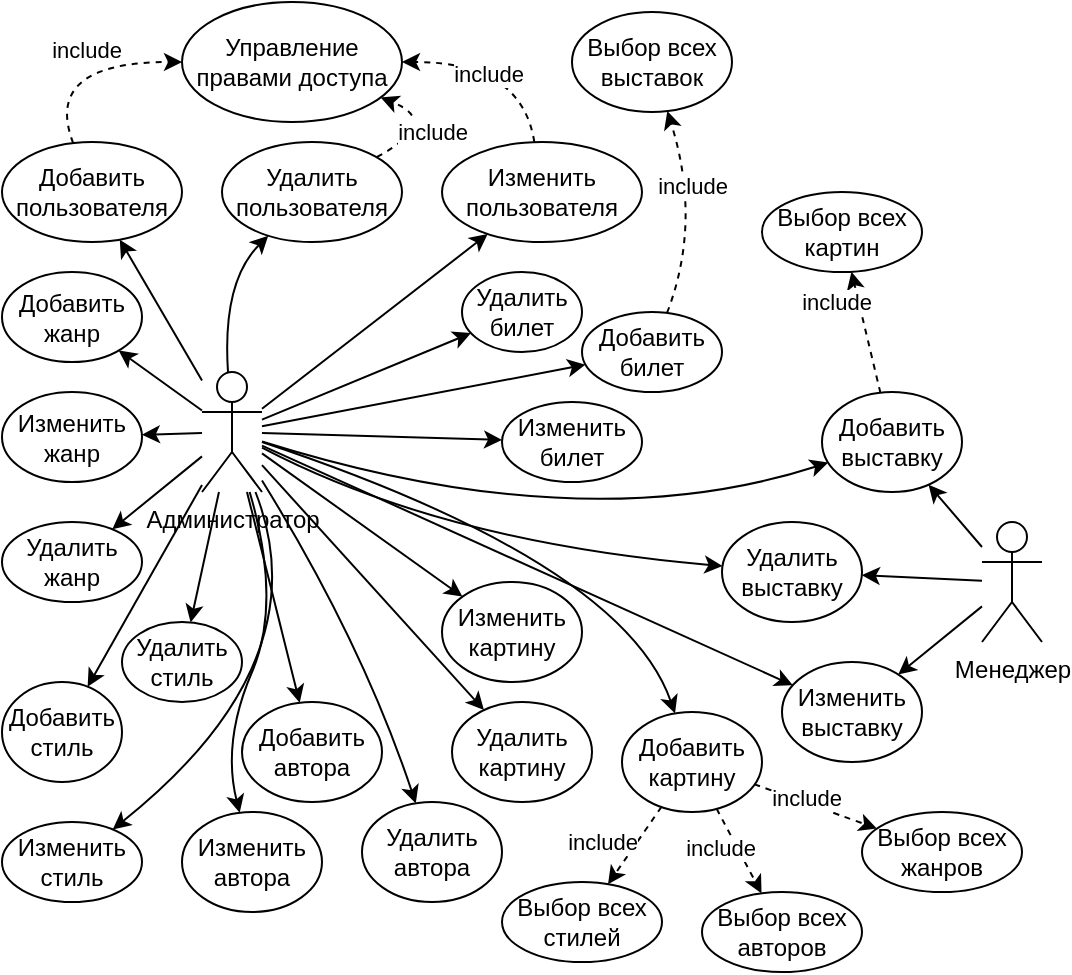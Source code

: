 <mxfile version="27.1.6">
  <diagram name="Page-1" id="jEyUggcAicq-IJzzxVhA">
    <mxGraphModel dx="957" dy="541" grid="1" gridSize="10" guides="1" tooltips="1" connect="1" arrows="1" fold="1" page="1" pageScale="1" pageWidth="827" pageHeight="1169" math="0" shadow="0">
      <root>
        <mxCell id="0" />
        <mxCell id="1" parent="0" />
        <mxCell id="PEg1dWcD_ZEaWfx1gy0j-1" value="Администратор" style="shape=umlActor;verticalLabelPosition=bottom;verticalAlign=top;html=1;outlineConnect=0;" vertex="1" parent="1">
          <mxGeometry x="110" y="185" width="30" height="60" as="geometry" />
        </mxCell>
        <mxCell id="PEg1dWcD_ZEaWfx1gy0j-2" value="Добавить пользователя" style="ellipse;whiteSpace=wrap;html=1;" vertex="1" parent="1">
          <mxGeometry x="10" y="70" width="90" height="50" as="geometry" />
        </mxCell>
        <mxCell id="PEg1dWcD_ZEaWfx1gy0j-3" value="&lt;div&gt;Изменить&lt;br&gt;пользователя&lt;/div&gt;" style="ellipse;whiteSpace=wrap;html=1;" vertex="1" parent="1">
          <mxGeometry x="230" y="70" width="100" height="50" as="geometry" />
        </mxCell>
        <mxCell id="PEg1dWcD_ZEaWfx1gy0j-4" value="Удалить&lt;div&gt;пользователя&lt;/div&gt;" style="ellipse;whiteSpace=wrap;html=1;" vertex="1" parent="1">
          <mxGeometry x="120" y="70" width="90" height="50" as="geometry" />
        </mxCell>
        <mxCell id="PEg1dWcD_ZEaWfx1gy0j-6" value="" style="curved=1;endArrow=classic;html=1;rounded=0;" edge="1" parent="1" source="PEg1dWcD_ZEaWfx1gy0j-1" target="PEg1dWcD_ZEaWfx1gy0j-2">
          <mxGeometry width="50" height="50" relative="1" as="geometry">
            <mxPoint x="150" y="220" as="sourcePoint" />
            <mxPoint x="200" y="170" as="targetPoint" />
            <Array as="points" />
          </mxGeometry>
        </mxCell>
        <mxCell id="PEg1dWcD_ZEaWfx1gy0j-7" value="" style="curved=1;endArrow=classic;html=1;rounded=0;" edge="1" parent="1" source="PEg1dWcD_ZEaWfx1gy0j-1" target="PEg1dWcD_ZEaWfx1gy0j-4">
          <mxGeometry width="50" height="50" relative="1" as="geometry">
            <mxPoint x="130" y="185" as="sourcePoint" />
            <mxPoint x="182" y="150" as="targetPoint" />
            <Array as="points">
              <mxPoint x="120" y="140" />
            </Array>
          </mxGeometry>
        </mxCell>
        <mxCell id="PEg1dWcD_ZEaWfx1gy0j-8" value="" style="curved=1;endArrow=classic;html=1;rounded=0;" edge="1" parent="1" source="PEg1dWcD_ZEaWfx1gy0j-1" target="PEg1dWcD_ZEaWfx1gy0j-3">
          <mxGeometry width="50" height="50" relative="1" as="geometry">
            <mxPoint x="170" y="305" as="sourcePoint" />
            <mxPoint x="222" y="270" as="targetPoint" />
            <Array as="points" />
          </mxGeometry>
        </mxCell>
        <mxCell id="PEg1dWcD_ZEaWfx1gy0j-9" value="Добавить&lt;div&gt;билет&lt;/div&gt;" style="ellipse;whiteSpace=wrap;html=1;" vertex="1" parent="1">
          <mxGeometry x="300" y="155" width="70" height="40" as="geometry" />
        </mxCell>
        <mxCell id="PEg1dWcD_ZEaWfx1gy0j-10" value="Удалить&lt;div&gt;билет&lt;/div&gt;" style="ellipse;whiteSpace=wrap;html=1;" vertex="1" parent="1">
          <mxGeometry x="240" y="135" width="60" height="40" as="geometry" />
        </mxCell>
        <mxCell id="PEg1dWcD_ZEaWfx1gy0j-11" value="Изменить&lt;br&gt;&lt;div&gt;билет&lt;/div&gt;" style="ellipse;whiteSpace=wrap;html=1;" vertex="1" parent="1">
          <mxGeometry x="260" y="200" width="70" height="40" as="geometry" />
        </mxCell>
        <mxCell id="PEg1dWcD_ZEaWfx1gy0j-12" value="" style="curved=1;endArrow=classic;html=1;rounded=0;" edge="1" parent="1" source="PEg1dWcD_ZEaWfx1gy0j-1" target="PEg1dWcD_ZEaWfx1gy0j-10">
          <mxGeometry width="50" height="50" relative="1" as="geometry">
            <mxPoint x="140" y="280" as="sourcePoint" />
            <mxPoint x="190" y="230" as="targetPoint" />
            <Array as="points" />
          </mxGeometry>
        </mxCell>
        <mxCell id="PEg1dWcD_ZEaWfx1gy0j-13" value="" style="curved=1;endArrow=classic;html=1;rounded=0;" edge="1" parent="1" source="PEg1dWcD_ZEaWfx1gy0j-1" target="PEg1dWcD_ZEaWfx1gy0j-9">
          <mxGeometry width="50" height="50" relative="1" as="geometry">
            <mxPoint x="130" y="200" as="sourcePoint" />
            <mxPoint x="180" y="150" as="targetPoint" />
            <Array as="points" />
          </mxGeometry>
        </mxCell>
        <mxCell id="PEg1dWcD_ZEaWfx1gy0j-15" value="" style="curved=1;endArrow=classic;html=1;rounded=0;" edge="1" parent="1" source="PEg1dWcD_ZEaWfx1gy0j-1" target="PEg1dWcD_ZEaWfx1gy0j-11">
          <mxGeometry width="50" height="50" relative="1" as="geometry">
            <mxPoint x="210" y="249" as="sourcePoint" />
            <mxPoint x="331" y="240" as="targetPoint" />
            <Array as="points" />
          </mxGeometry>
        </mxCell>
        <mxCell id="PEg1dWcD_ZEaWfx1gy0j-16" value="Добавить&lt;div&gt;жанр&lt;/div&gt;" style="ellipse;whiteSpace=wrap;html=1;" vertex="1" parent="1">
          <mxGeometry x="10" y="135" width="70" height="45" as="geometry" />
        </mxCell>
        <mxCell id="PEg1dWcD_ZEaWfx1gy0j-17" value="Удалить&lt;div&gt;жанр&lt;/div&gt;" style="ellipse;whiteSpace=wrap;html=1;" vertex="1" parent="1">
          <mxGeometry x="10" y="260" width="70" height="40" as="geometry" />
        </mxCell>
        <mxCell id="PEg1dWcD_ZEaWfx1gy0j-18" value="Изменить&lt;br&gt;&lt;div&gt;жанр&lt;/div&gt;" style="ellipse;whiteSpace=wrap;html=1;" vertex="1" parent="1">
          <mxGeometry x="10" y="195" width="70" height="45" as="geometry" />
        </mxCell>
        <mxCell id="PEg1dWcD_ZEaWfx1gy0j-19" value="" style="curved=1;endArrow=classic;html=1;rounded=0;" edge="1" parent="1" source="PEg1dWcD_ZEaWfx1gy0j-1" target="PEg1dWcD_ZEaWfx1gy0j-16">
          <mxGeometry width="50" height="50" relative="1" as="geometry">
            <mxPoint x="80" y="290" as="sourcePoint" />
            <mxPoint x="130" y="240" as="targetPoint" />
            <Array as="points" />
          </mxGeometry>
        </mxCell>
        <mxCell id="PEg1dWcD_ZEaWfx1gy0j-20" value="" style="curved=1;endArrow=classic;html=1;rounded=0;" edge="1" parent="1" source="PEg1dWcD_ZEaWfx1gy0j-1" target="PEg1dWcD_ZEaWfx1gy0j-18">
          <mxGeometry width="50" height="50" relative="1" as="geometry">
            <mxPoint x="90" y="240" as="sourcePoint" />
            <mxPoint x="121" y="360" as="targetPoint" />
            <Array as="points" />
          </mxGeometry>
        </mxCell>
        <mxCell id="PEg1dWcD_ZEaWfx1gy0j-21" value="" style="curved=1;endArrow=classic;html=1;rounded=0;" edge="1" parent="1" source="PEg1dWcD_ZEaWfx1gy0j-1" target="PEg1dWcD_ZEaWfx1gy0j-17">
          <mxGeometry width="50" height="50" relative="1" as="geometry">
            <mxPoint x="250" y="250" as="sourcePoint" />
            <mxPoint x="231" y="360" as="targetPoint" />
            <Array as="points" />
          </mxGeometry>
        </mxCell>
        <mxCell id="PEg1dWcD_ZEaWfx1gy0j-22" value="Добавить&lt;div&gt;стиль&lt;/div&gt;" style="ellipse;whiteSpace=wrap;html=1;" vertex="1" parent="1">
          <mxGeometry x="10" y="340" width="60" height="50" as="geometry" />
        </mxCell>
        <mxCell id="PEg1dWcD_ZEaWfx1gy0j-24" value="Изменить&lt;br&gt;&lt;div&gt;стиль&lt;/div&gt;" style="ellipse;whiteSpace=wrap;html=1;" vertex="1" parent="1">
          <mxGeometry x="10" y="410" width="70" height="40" as="geometry" />
        </mxCell>
        <mxCell id="PEg1dWcD_ZEaWfx1gy0j-25" value="" style="curved=1;endArrow=classic;html=1;rounded=0;" edge="1" parent="1" source="PEg1dWcD_ZEaWfx1gy0j-1" target="PEg1dWcD_ZEaWfx1gy0j-22">
          <mxGeometry width="50" height="50" relative="1" as="geometry">
            <mxPoint x="190" y="270" as="sourcePoint" />
            <mxPoint x="235" y="371" as="targetPoint" />
            <Array as="points" />
          </mxGeometry>
        </mxCell>
        <mxCell id="PEg1dWcD_ZEaWfx1gy0j-27" value="" style="curved=1;endArrow=classic;html=1;rounded=0;" edge="1" parent="1" source="PEg1dWcD_ZEaWfx1gy0j-1" target="PEg1dWcD_ZEaWfx1gy0j-24">
          <mxGeometry width="50" height="50" relative="1" as="geometry">
            <mxPoint x="160" y="330" as="sourcePoint" />
            <mxPoint x="333" y="507" as="targetPoint" />
            <Array as="points">
              <mxPoint x="170" y="330" />
            </Array>
          </mxGeometry>
        </mxCell>
        <mxCell id="PEg1dWcD_ZEaWfx1gy0j-30" value="Добавить&lt;div&gt;автора&lt;/div&gt;" style="ellipse;whiteSpace=wrap;html=1;" vertex="1" parent="1">
          <mxGeometry x="130" y="350" width="70" height="50" as="geometry" />
        </mxCell>
        <mxCell id="PEg1dWcD_ZEaWfx1gy0j-31" value="Удалить&lt;div&gt;автора&lt;/div&gt;" style="ellipse;whiteSpace=wrap;html=1;" vertex="1" parent="1">
          <mxGeometry x="190" y="400" width="70" height="50" as="geometry" />
        </mxCell>
        <mxCell id="PEg1dWcD_ZEaWfx1gy0j-32" value="Изменить&lt;br&gt;&lt;div&gt;автора&lt;/div&gt;" style="ellipse;whiteSpace=wrap;html=1;" vertex="1" parent="1">
          <mxGeometry x="100" y="405" width="70" height="50" as="geometry" />
        </mxCell>
        <mxCell id="PEg1dWcD_ZEaWfx1gy0j-33" value="" style="curved=1;endArrow=classic;html=1;rounded=0;" edge="1" parent="1" source="PEg1dWcD_ZEaWfx1gy0j-1" target="PEg1dWcD_ZEaWfx1gy0j-23">
          <mxGeometry width="50" height="50" relative="1" as="geometry">
            <mxPoint x="124" y="245" as="sourcePoint" />
            <mxPoint x="59" y="412" as="targetPoint" />
            <Array as="points" />
          </mxGeometry>
        </mxCell>
        <mxCell id="PEg1dWcD_ZEaWfx1gy0j-23" value="Удалить&lt;div&gt;стиль&lt;/div&gt;" style="ellipse;whiteSpace=wrap;html=1;" vertex="1" parent="1">
          <mxGeometry x="70" y="310" width="60" height="40" as="geometry" />
        </mxCell>
        <mxCell id="PEg1dWcD_ZEaWfx1gy0j-34" value="" style="curved=1;endArrow=classic;html=1;rounded=0;" edge="1" parent="1" source="PEg1dWcD_ZEaWfx1gy0j-1" target="PEg1dWcD_ZEaWfx1gy0j-32">
          <mxGeometry width="50" height="50" relative="1" as="geometry">
            <mxPoint x="214" y="300" as="sourcePoint" />
            <mxPoint x="200" y="365" as="targetPoint" />
            <Array as="points">
              <mxPoint x="150" y="300" />
              <mxPoint x="120" y="370" />
            </Array>
          </mxGeometry>
        </mxCell>
        <mxCell id="PEg1dWcD_ZEaWfx1gy0j-35" value="" style="curved=1;endArrow=classic;html=1;rounded=0;" edge="1" parent="1" source="PEg1dWcD_ZEaWfx1gy0j-1" target="PEg1dWcD_ZEaWfx1gy0j-30">
          <mxGeometry width="50" height="50" relative="1" as="geometry">
            <mxPoint x="174" y="280" as="sourcePoint" />
            <mxPoint x="160" y="345" as="targetPoint" />
            <Array as="points" />
          </mxGeometry>
        </mxCell>
        <mxCell id="PEg1dWcD_ZEaWfx1gy0j-36" value="" style="curved=1;endArrow=classic;html=1;rounded=0;" edge="1" parent="1" source="PEg1dWcD_ZEaWfx1gy0j-1" target="PEg1dWcD_ZEaWfx1gy0j-31">
          <mxGeometry width="50" height="50" relative="1" as="geometry">
            <mxPoint x="220" y="310" as="sourcePoint" />
            <mxPoint x="246" y="415" as="targetPoint" />
            <Array as="points">
              <mxPoint x="190" y="320" />
            </Array>
          </mxGeometry>
        </mxCell>
        <mxCell id="PEg1dWcD_ZEaWfx1gy0j-37" value="Добавить&lt;div&gt;выставку&lt;/div&gt;" style="ellipse;whiteSpace=wrap;html=1;" vertex="1" parent="1">
          <mxGeometry x="420" y="195" width="70" height="50" as="geometry" />
        </mxCell>
        <mxCell id="PEg1dWcD_ZEaWfx1gy0j-38" value="Удалить&lt;div&gt;выставку&lt;/div&gt;" style="ellipse;whiteSpace=wrap;html=1;" vertex="1" parent="1">
          <mxGeometry x="370" y="260" width="70" height="50" as="geometry" />
        </mxCell>
        <mxCell id="PEg1dWcD_ZEaWfx1gy0j-39" value="Изменить&lt;br&gt;&lt;div&gt;выставку&lt;/div&gt;" style="ellipse;whiteSpace=wrap;html=1;" vertex="1" parent="1">
          <mxGeometry x="400" y="330" width="70" height="50" as="geometry" />
        </mxCell>
        <mxCell id="PEg1dWcD_ZEaWfx1gy0j-40" value="Управление правами доступа" style="ellipse;whiteSpace=wrap;html=1;" vertex="1" parent="1">
          <mxGeometry x="100" width="110" height="60" as="geometry" />
        </mxCell>
        <mxCell id="PEg1dWcD_ZEaWfx1gy0j-41" value="" style="curved=1;endArrow=classic;html=1;rounded=0;dashed=1;" edge="1" parent="1" source="PEg1dWcD_ZEaWfx1gy0j-3" target="PEg1dWcD_ZEaWfx1gy0j-40">
          <mxGeometry width="50" height="50" relative="1" as="geometry">
            <mxPoint x="470" y="187" as="sourcePoint" />
            <mxPoint x="583" y="100" as="targetPoint" />
            <Array as="points">
              <mxPoint x="270" y="30" />
            </Array>
          </mxGeometry>
        </mxCell>
        <mxCell id="PEg1dWcD_ZEaWfx1gy0j-42" value="include" style="edgeLabel;html=1;align=center;verticalAlign=middle;resizable=0;points=[];" vertex="1" connectable="0" parent="PEg1dWcD_ZEaWfx1gy0j-41">
          <mxGeometry x="0.152" y="6" relative="1" as="geometry">
            <mxPoint as="offset" />
          </mxGeometry>
        </mxCell>
        <mxCell id="PEg1dWcD_ZEaWfx1gy0j-43" value="" style="curved=1;endArrow=classic;html=1;rounded=0;dashed=1;" edge="1" parent="1" source="PEg1dWcD_ZEaWfx1gy0j-4" target="PEg1dWcD_ZEaWfx1gy0j-40">
          <mxGeometry width="50" height="50" relative="1" as="geometry">
            <mxPoint x="376" y="130" as="sourcePoint" />
            <mxPoint x="310" y="90" as="targetPoint" />
            <Array as="points">
              <mxPoint x="230" y="60" />
            </Array>
          </mxGeometry>
        </mxCell>
        <mxCell id="PEg1dWcD_ZEaWfx1gy0j-44" value="include" style="edgeLabel;html=1;align=center;verticalAlign=middle;resizable=0;points=[];" vertex="1" connectable="0" parent="PEg1dWcD_ZEaWfx1gy0j-43">
          <mxGeometry x="0.152" y="6" relative="1" as="geometry">
            <mxPoint as="offset" />
          </mxGeometry>
        </mxCell>
        <mxCell id="PEg1dWcD_ZEaWfx1gy0j-45" value="" style="curved=1;endArrow=classic;html=1;rounded=0;dashed=1;" edge="1" parent="1" source="PEg1dWcD_ZEaWfx1gy0j-2" target="PEg1dWcD_ZEaWfx1gy0j-40">
          <mxGeometry width="50" height="50" relative="1" as="geometry">
            <mxPoint x="376" y="100" as="sourcePoint" />
            <mxPoint x="310" y="60" as="targetPoint" />
            <Array as="points">
              <mxPoint x="30" y="30" />
            </Array>
          </mxGeometry>
        </mxCell>
        <mxCell id="PEg1dWcD_ZEaWfx1gy0j-46" value="include" style="edgeLabel;html=1;align=center;verticalAlign=middle;resizable=0;points=[];" vertex="1" connectable="0" parent="PEg1dWcD_ZEaWfx1gy0j-45">
          <mxGeometry x="0.152" y="6" relative="1" as="geometry">
            <mxPoint as="offset" />
          </mxGeometry>
        </mxCell>
        <mxCell id="PEg1dWcD_ZEaWfx1gy0j-47" value="" style="curved=1;endArrow=classic;html=1;rounded=0;" edge="1" parent="1" source="PEg1dWcD_ZEaWfx1gy0j-1" target="PEg1dWcD_ZEaWfx1gy0j-39">
          <mxGeometry width="50" height="50" relative="1" as="geometry">
            <mxPoint x="230" y="280" as="sourcePoint" />
            <mxPoint x="350" y="284" as="targetPoint" />
            <Array as="points" />
          </mxGeometry>
        </mxCell>
        <mxCell id="PEg1dWcD_ZEaWfx1gy0j-48" value="" style="curved=1;endArrow=classic;html=1;rounded=0;" edge="1" parent="1" source="PEg1dWcD_ZEaWfx1gy0j-1" target="PEg1dWcD_ZEaWfx1gy0j-37">
          <mxGeometry width="50" height="50" relative="1" as="geometry">
            <mxPoint x="220" y="300" as="sourcePoint" />
            <mxPoint x="352" y="410" as="targetPoint" />
            <Array as="points">
              <mxPoint x="300" y="270" />
            </Array>
          </mxGeometry>
        </mxCell>
        <mxCell id="PEg1dWcD_ZEaWfx1gy0j-49" value="" style="curved=1;endArrow=classic;html=1;rounded=0;" edge="1" parent="1" source="PEg1dWcD_ZEaWfx1gy0j-1" target="PEg1dWcD_ZEaWfx1gy0j-38">
          <mxGeometry width="50" height="50" relative="1" as="geometry">
            <mxPoint x="230" y="280" as="sourcePoint" />
            <mxPoint x="200" y="250" as="targetPoint" />
            <Array as="points">
              <mxPoint x="230" y="270" />
            </Array>
          </mxGeometry>
        </mxCell>
        <mxCell id="PEg1dWcD_ZEaWfx1gy0j-50" value="Менеджер" style="shape=umlActor;verticalLabelPosition=bottom;verticalAlign=top;html=1;outlineConnect=0;" vertex="1" parent="1">
          <mxGeometry x="500" y="260" width="30" height="60" as="geometry" />
        </mxCell>
        <mxCell id="PEg1dWcD_ZEaWfx1gy0j-52" value="" style="curved=1;endArrow=classic;html=1;rounded=0;" edge="1" parent="1" source="PEg1dWcD_ZEaWfx1gy0j-50" target="PEg1dWcD_ZEaWfx1gy0j-37">
          <mxGeometry width="50" height="50" relative="1" as="geometry">
            <mxPoint x="340" y="260" as="sourcePoint" />
            <mxPoint x="495" y="328" as="targetPoint" />
            <Array as="points" />
          </mxGeometry>
        </mxCell>
        <mxCell id="PEg1dWcD_ZEaWfx1gy0j-53" value="" style="curved=1;endArrow=classic;html=1;rounded=0;" edge="1" parent="1" source="PEg1dWcD_ZEaWfx1gy0j-50" target="PEg1dWcD_ZEaWfx1gy0j-39">
          <mxGeometry width="50" height="50" relative="1" as="geometry">
            <mxPoint x="570" y="320" as="sourcePoint" />
            <mxPoint x="480" y="372" as="targetPoint" />
            <Array as="points" />
          </mxGeometry>
        </mxCell>
        <mxCell id="PEg1dWcD_ZEaWfx1gy0j-54" value="" style="curved=1;endArrow=classic;html=1;rounded=0;" edge="1" parent="1" source="PEg1dWcD_ZEaWfx1gy0j-50" target="PEg1dWcD_ZEaWfx1gy0j-38">
          <mxGeometry width="50" height="50" relative="1" as="geometry">
            <mxPoint x="643" y="320" as="sourcePoint" />
            <mxPoint x="470" y="377" as="targetPoint" />
            <Array as="points" />
          </mxGeometry>
        </mxCell>
        <mxCell id="PEg1dWcD_ZEaWfx1gy0j-56" value="Выбор всех выставок" style="ellipse;whiteSpace=wrap;html=1;" vertex="1" parent="1">
          <mxGeometry x="295" y="5" width="80" height="50" as="geometry" />
        </mxCell>
        <mxCell id="PEg1dWcD_ZEaWfx1gy0j-57" value="" style="curved=1;endArrow=classic;html=1;rounded=0;dashed=1;" edge="1" parent="1" source="PEg1dWcD_ZEaWfx1gy0j-9" target="PEg1dWcD_ZEaWfx1gy0j-56">
          <mxGeometry width="50" height="50" relative="1" as="geometry">
            <mxPoint x="340" y="271" as="sourcePoint" />
            <mxPoint x="502" y="240" as="targetPoint" />
            <Array as="points">
              <mxPoint x="360" y="110" />
            </Array>
          </mxGeometry>
        </mxCell>
        <mxCell id="PEg1dWcD_ZEaWfx1gy0j-58" value="include" style="edgeLabel;html=1;align=center;verticalAlign=middle;resizable=0;points=[];" vertex="1" connectable="0" parent="PEg1dWcD_ZEaWfx1gy0j-57">
          <mxGeometry x="0.264" relative="1" as="geometry">
            <mxPoint as="offset" />
          </mxGeometry>
        </mxCell>
        <mxCell id="PEg1dWcD_ZEaWfx1gy0j-59" value="Добавить&lt;div&gt;картину&lt;/div&gt;" style="ellipse;whiteSpace=wrap;html=1;" vertex="1" parent="1">
          <mxGeometry x="320" y="355" width="70" height="50" as="geometry" />
        </mxCell>
        <mxCell id="PEg1dWcD_ZEaWfx1gy0j-60" value="Удалить&lt;div&gt;картину&lt;/div&gt;" style="ellipse;whiteSpace=wrap;html=1;" vertex="1" parent="1">
          <mxGeometry x="235" y="350" width="70" height="50" as="geometry" />
        </mxCell>
        <mxCell id="PEg1dWcD_ZEaWfx1gy0j-61" value="Изменить&lt;br&gt;&lt;div&gt;картину&lt;/div&gt;" style="ellipse;whiteSpace=wrap;html=1;" vertex="1" parent="1">
          <mxGeometry x="230" y="290" width="70" height="50" as="geometry" />
        </mxCell>
        <mxCell id="PEg1dWcD_ZEaWfx1gy0j-63" value="" style="curved=1;endArrow=classic;html=1;rounded=0;" edge="1" parent="1" source="PEg1dWcD_ZEaWfx1gy0j-1" target="PEg1dWcD_ZEaWfx1gy0j-60">
          <mxGeometry width="50" height="50" relative="1" as="geometry">
            <mxPoint x="210" y="270" as="sourcePoint" />
            <mxPoint x="330" y="274" as="targetPoint" />
            <Array as="points" />
          </mxGeometry>
        </mxCell>
        <mxCell id="PEg1dWcD_ZEaWfx1gy0j-64" value="" style="curved=1;endArrow=classic;html=1;rounded=0;" edge="1" parent="1" source="PEg1dWcD_ZEaWfx1gy0j-1" target="PEg1dWcD_ZEaWfx1gy0j-61">
          <mxGeometry width="50" height="50" relative="1" as="geometry">
            <mxPoint x="200" y="280" as="sourcePoint" />
            <mxPoint x="311" y="402" as="targetPoint" />
            <Array as="points" />
          </mxGeometry>
        </mxCell>
        <mxCell id="PEg1dWcD_ZEaWfx1gy0j-65" value="" style="curved=1;endArrow=classic;html=1;rounded=0;" edge="1" parent="1" source="PEg1dWcD_ZEaWfx1gy0j-1" target="PEg1dWcD_ZEaWfx1gy0j-59">
          <mxGeometry width="50" height="50" relative="1" as="geometry">
            <mxPoint x="200" y="240" as="sourcePoint" />
            <mxPoint x="300" y="311" as="targetPoint" />
            <Array as="points">
              <mxPoint x="320" y="280" />
            </Array>
          </mxGeometry>
        </mxCell>
        <mxCell id="PEg1dWcD_ZEaWfx1gy0j-66" value="Выбор всех стилей" style="ellipse;whiteSpace=wrap;html=1;" vertex="1" parent="1">
          <mxGeometry x="260" y="440" width="80" height="40" as="geometry" />
        </mxCell>
        <mxCell id="PEg1dWcD_ZEaWfx1gy0j-67" value="Выбор всех жанров" style="ellipse;whiteSpace=wrap;html=1;" vertex="1" parent="1">
          <mxGeometry x="440" y="405" width="80" height="40" as="geometry" />
        </mxCell>
        <mxCell id="PEg1dWcD_ZEaWfx1gy0j-68" value="Выбор всех авторов" style="ellipse;whiteSpace=wrap;html=1;" vertex="1" parent="1">
          <mxGeometry x="360" y="445" width="80" height="40" as="geometry" />
        </mxCell>
        <mxCell id="PEg1dWcD_ZEaWfx1gy0j-69" value="" style="curved=1;endArrow=classic;html=1;rounded=0;dashed=1;" edge="1" parent="1" source="PEg1dWcD_ZEaWfx1gy0j-59" target="PEg1dWcD_ZEaWfx1gy0j-66">
          <mxGeometry width="50" height="50" relative="1" as="geometry">
            <mxPoint x="320" y="510" as="sourcePoint" />
            <mxPoint x="321" y="410" as="targetPoint" />
            <Array as="points" />
          </mxGeometry>
        </mxCell>
        <mxCell id="PEg1dWcD_ZEaWfx1gy0j-70" value="include" style="edgeLabel;html=1;align=center;verticalAlign=middle;resizable=0;points=[];" vertex="1" connectable="0" parent="PEg1dWcD_ZEaWfx1gy0j-69">
          <mxGeometry x="0.264" relative="1" as="geometry">
            <mxPoint x="-13" y="-7" as="offset" />
          </mxGeometry>
        </mxCell>
        <mxCell id="PEg1dWcD_ZEaWfx1gy0j-71" value="" style="curved=1;endArrow=classic;html=1;rounded=0;dashed=1;" edge="1" parent="1" source="PEg1dWcD_ZEaWfx1gy0j-59" target="PEg1dWcD_ZEaWfx1gy0j-68">
          <mxGeometry width="50" height="50" relative="1" as="geometry">
            <mxPoint x="396" y="400" as="sourcePoint" />
            <mxPoint x="370" y="439" as="targetPoint" />
            <Array as="points" />
          </mxGeometry>
        </mxCell>
        <mxCell id="PEg1dWcD_ZEaWfx1gy0j-72" value="include" style="edgeLabel;html=1;align=center;verticalAlign=middle;resizable=0;points=[];" vertex="1" connectable="0" parent="PEg1dWcD_ZEaWfx1gy0j-71">
          <mxGeometry x="0.264" relative="1" as="geometry">
            <mxPoint x="-13" y="-7" as="offset" />
          </mxGeometry>
        </mxCell>
        <mxCell id="PEg1dWcD_ZEaWfx1gy0j-73" value="" style="curved=1;endArrow=classic;html=1;rounded=0;dashed=1;" edge="1" parent="1" source="PEg1dWcD_ZEaWfx1gy0j-59" target="PEg1dWcD_ZEaWfx1gy0j-67">
          <mxGeometry width="50" height="50" relative="1" as="geometry">
            <mxPoint x="436" y="400" as="sourcePoint" />
            <mxPoint x="410" y="439" as="targetPoint" />
            <Array as="points" />
          </mxGeometry>
        </mxCell>
        <mxCell id="PEg1dWcD_ZEaWfx1gy0j-74" value="include" style="edgeLabel;html=1;align=center;verticalAlign=middle;resizable=0;points=[];" vertex="1" connectable="0" parent="PEg1dWcD_ZEaWfx1gy0j-73">
          <mxGeometry x="0.264" relative="1" as="geometry">
            <mxPoint x="-13" y="-7" as="offset" />
          </mxGeometry>
        </mxCell>
        <mxCell id="PEg1dWcD_ZEaWfx1gy0j-75" value="" style="curved=1;endArrow=classic;html=1;rounded=0;dashed=1;" edge="1" parent="1" source="PEg1dWcD_ZEaWfx1gy0j-37" target="PEg1dWcD_ZEaWfx1gy0j-79">
          <mxGeometry width="50" height="50" relative="1" as="geometry">
            <mxPoint x="466" y="120" as="sourcePoint" />
            <mxPoint x="440" y="159" as="targetPoint" />
            <Array as="points" />
          </mxGeometry>
        </mxCell>
        <mxCell id="PEg1dWcD_ZEaWfx1gy0j-76" value="include" style="edgeLabel;html=1;align=center;verticalAlign=middle;resizable=0;points=[];" vertex="1" connectable="0" parent="PEg1dWcD_ZEaWfx1gy0j-75">
          <mxGeometry x="0.264" relative="1" as="geometry">
            <mxPoint x="-13" y="-7" as="offset" />
          </mxGeometry>
        </mxCell>
        <mxCell id="PEg1dWcD_ZEaWfx1gy0j-79" value="Выбор всех картин" style="ellipse;whiteSpace=wrap;html=1;" vertex="1" parent="1">
          <mxGeometry x="390" y="95" width="80" height="40" as="geometry" />
        </mxCell>
      </root>
    </mxGraphModel>
  </diagram>
</mxfile>

